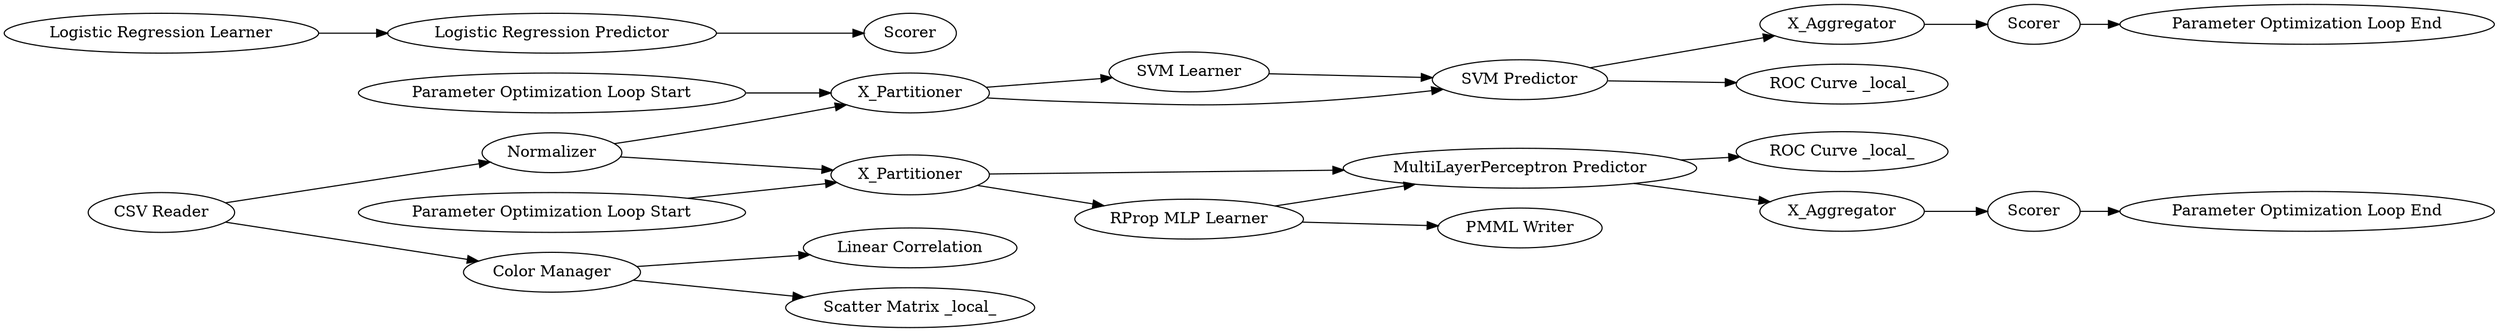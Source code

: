 digraph {
	35 -> 10
	37 -> 8
	8 -> 9
	2 -> 6
	21 -> 22
	9 -> 30
	33 -> 22
	21 -> 11
	2 -> 4
	38 -> 37
	5 -> 37
	10 -> 36
	31 -> 33
	26 -> 27
	1 -> 2
	25 -> 26
	22 -> 24
	23 -> 32
	22 -> 34
	34 -> 23
	37 -> 9
	33 -> 21
	5 -> 33
	9 -> 35
	1 -> 5
	27 [label=Scorer]
	9 [label="SVM Predictor"]
	21 [label="RProp MLP Learner"]
	26 [label="Logistic Regression Predictor"]
	8 [label="SVM Learner"]
	32 [label="Parameter Optimization Loop End"]
	24 [label="ROC Curve _local_"]
	31 [label="Parameter Optimization Loop Start"]
	6 [label="Linear Correlation"]
	25 [label="Logistic Regression Learner"]
	10 [label=Scorer]
	1 [label="CSV Reader"]
	22 [label="MultiLayerPerceptron Predictor"]
	11 [label="PMML Writer"]
	4 [label="Scatter Matrix _local_"]
	23 [label=Scorer]
	38 [label="Parameter Optimization Loop Start"]
	5 [label=Normalizer]
	35 [label=X_Aggregator]
	34 [label=X_Aggregator]
	36 [label="Parameter Optimization Loop End"]
	33 [label=X_Partitioner]
	30 [label="ROC Curve _local_"]
	2 [label="Color Manager"]
	37 [label=X_Partitioner]
	rankdir=LR
}
